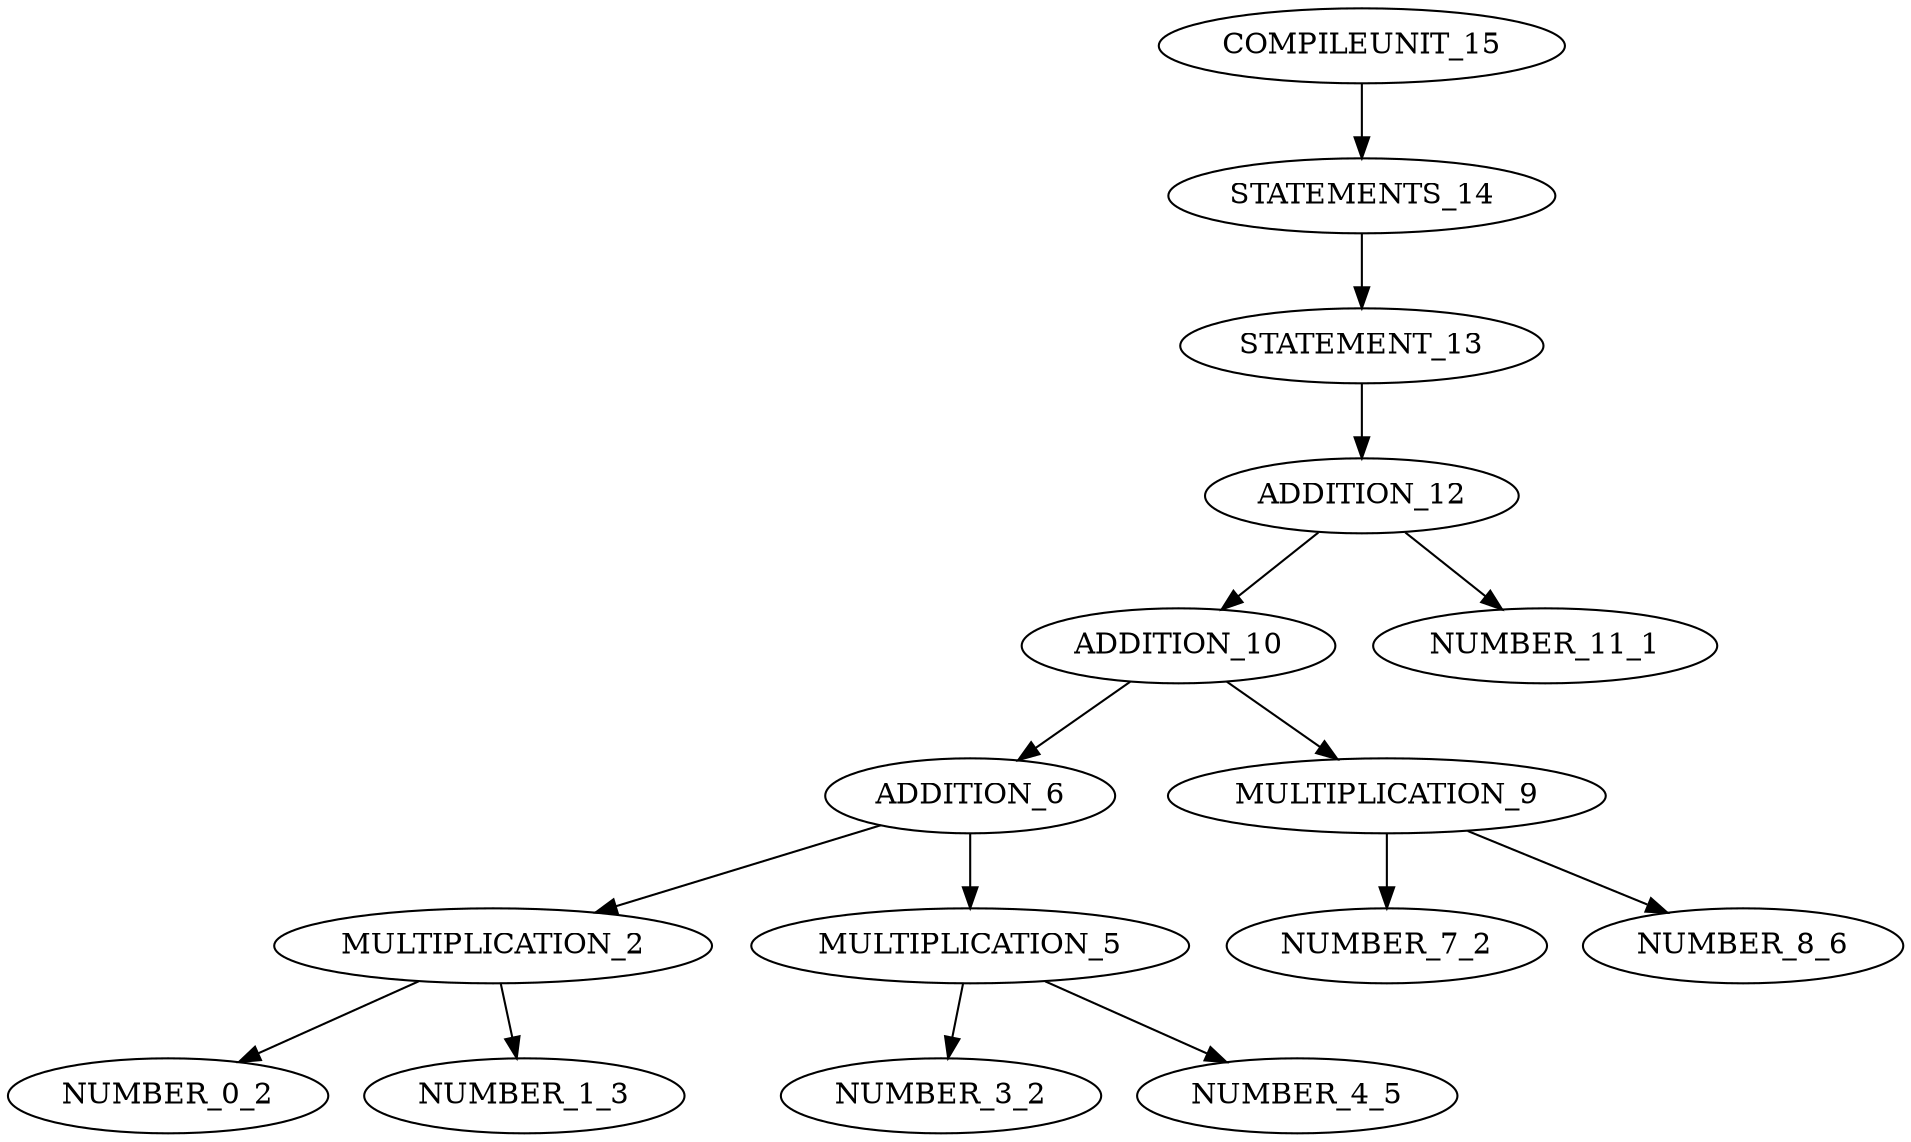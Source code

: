 digraph G{ 
"COMPILEUNIT_15"->"STATEMENTS_14";
"STATEMENTS_14"->"STATEMENT_13";
"STATEMENT_13"->"ADDITION_12";
"ADDITION_12"->"ADDITION_10";
"ADDITION_10"->"ADDITION_6";
"ADDITION_6"->"MULTIPLICATION_2";
"MULTIPLICATION_2"->"NUMBER_0_2";
"MULTIPLICATION_2"->"NUMBER_1_3";
"ADDITION_6"->"MULTIPLICATION_5";
"MULTIPLICATION_5"->"NUMBER_3_2";
"MULTIPLICATION_5"->"NUMBER_4_5";
"ADDITION_10"->"MULTIPLICATION_9";
"MULTIPLICATION_9"->"NUMBER_7_2";
"MULTIPLICATION_9"->"NUMBER_8_6";
"ADDITION_12"->"NUMBER_11_1";
}